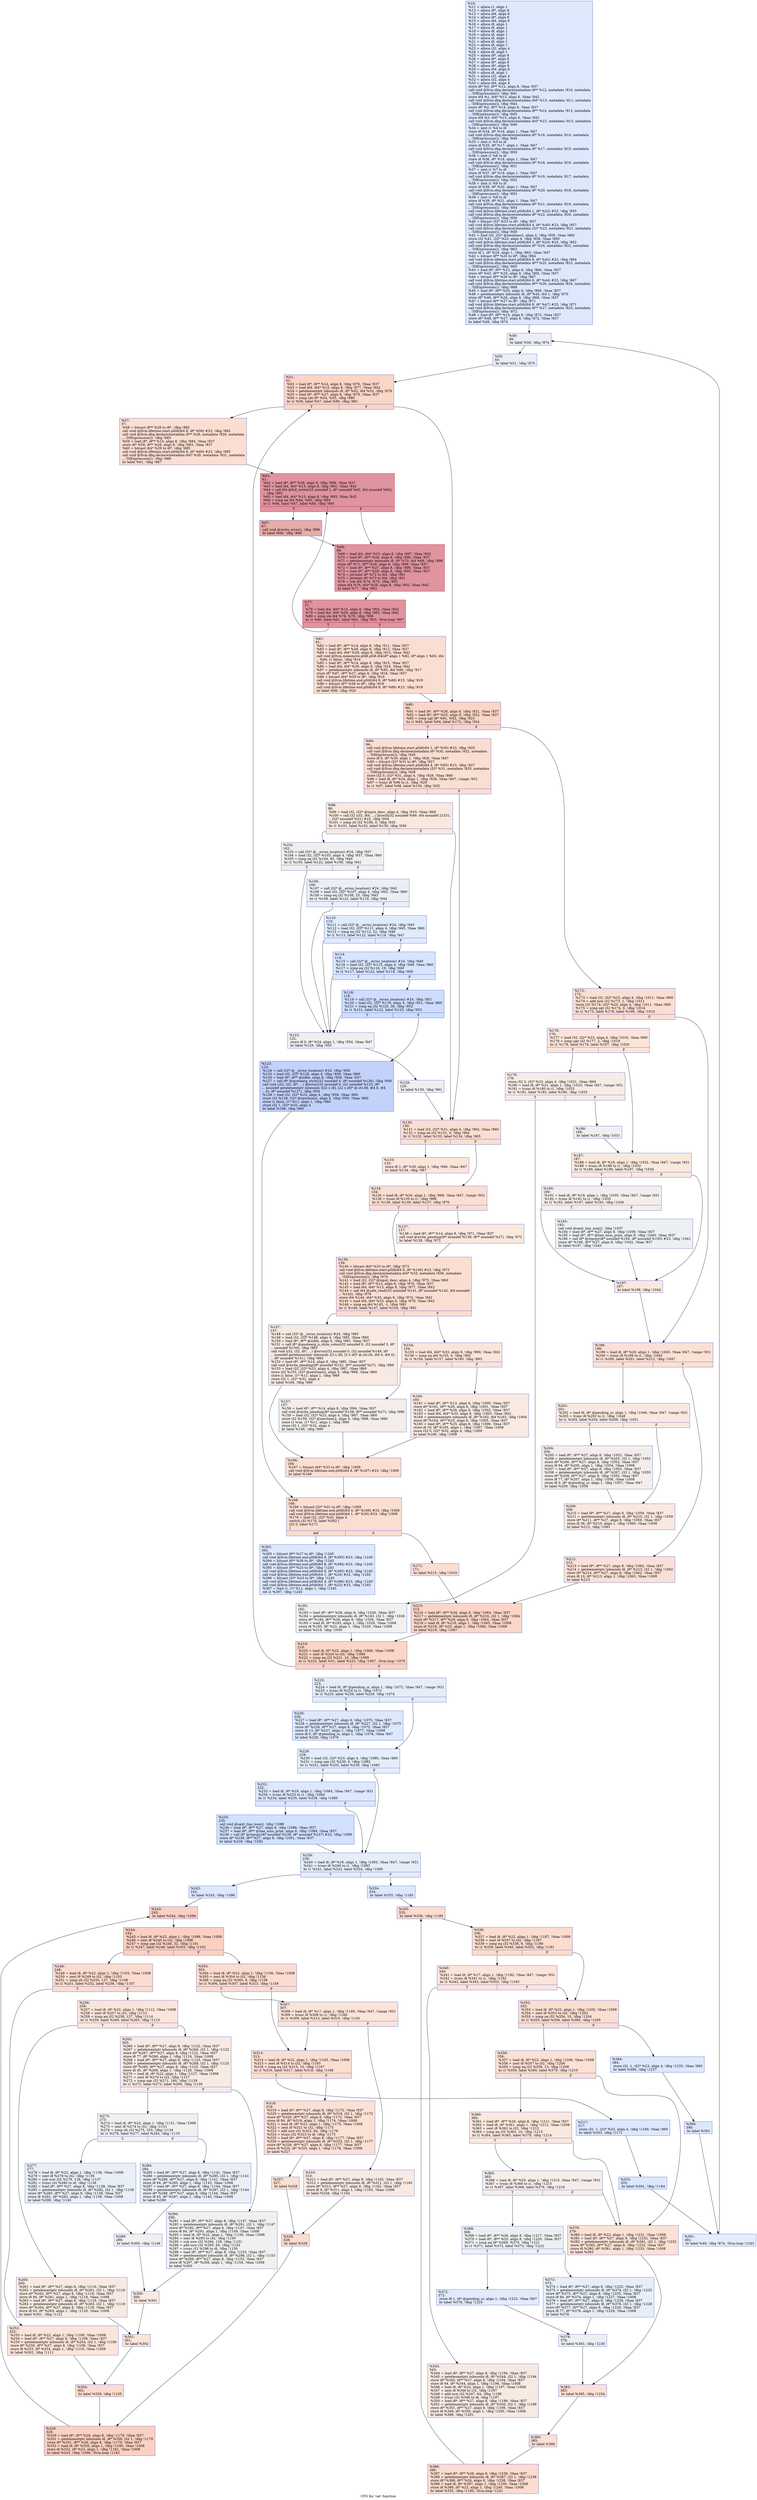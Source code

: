 digraph "CFG for 'cat' function" {
	label="CFG for 'cat' function";

	Node0x7d2f40 [shape=record,color="#3d50c3ff", style=filled, fillcolor="#b2ccfb70",label="{%10:\l  %11 = alloca i1, align 1\l  %12 = alloca i8*, align 8\l  %13 = alloca i64, align 8\l  %14 = alloca i8*, align 8\l  %15 = alloca i64, align 8\l  %16 = alloca i8, align 1\l  %17 = alloca i8, align 1\l  %18 = alloca i8, align 1\l  %19 = alloca i8, align 1\l  %20 = alloca i8, align 1\l  %21 = alloca i8, align 1\l  %22 = alloca i8, align 1\l  %23 = alloca i32, align 4\l  %24 = alloca i8, align 1\l  %25 = alloca i8*, align 8\l  %26 = alloca i8*, align 8\l  %27 = alloca i8*, align 8\l  %28 = alloca i8*, align 8\l  %29 = alloca i64, align 8\l  %30 = alloca i8, align 1\l  %31 = alloca i32, align 4\l  %32 = alloca i32, align 4\l  %33 = alloca i64, align 8\l  store i8* %0, i8** %12, align 8, !tbaa !837\l  call void @llvm.dbg.declare(metadata i8** %12, metadata !810, metadata\l... !DIExpression()), !dbg !841\l  store i64 %1, i64* %13, align 8, !tbaa !842\l  call void @llvm.dbg.declare(metadata i64* %13, metadata !811, metadata\l... !DIExpression()), !dbg !844\l  store i8* %2, i8** %14, align 8, !tbaa !837\l  call void @llvm.dbg.declare(metadata i8** %14, metadata !812, metadata\l... !DIExpression()), !dbg !845\l  store i64 %3, i64* %15, align 8, !tbaa !842\l  call void @llvm.dbg.declare(metadata i64* %15, metadata !813, metadata\l... !DIExpression()), !dbg !846\l  %34 = zext i1 %4 to i8\l  store i8 %34, i8* %16, align 1, !tbaa !847\l  call void @llvm.dbg.declare(metadata i8* %16, metadata !814, metadata\l... !DIExpression()), !dbg !849\l  %35 = zext i1 %5 to i8\l  store i8 %35, i8* %17, align 1, !tbaa !847\l  call void @llvm.dbg.declare(metadata i8* %17, metadata !815, metadata\l... !DIExpression()), !dbg !850\l  %36 = zext i1 %6 to i8\l  store i8 %36, i8* %18, align 1, !tbaa !847\l  call void @llvm.dbg.declare(metadata i8* %18, metadata !816, metadata\l... !DIExpression()), !dbg !851\l  %37 = zext i1 %7 to i8\l  store i8 %37, i8* %19, align 1, !tbaa !847\l  call void @llvm.dbg.declare(metadata i8* %19, metadata !817, metadata\l... !DIExpression()), !dbg !852\l  %38 = zext i1 %8 to i8\l  store i8 %38, i8* %20, align 1, !tbaa !847\l  call void @llvm.dbg.declare(metadata i8* %20, metadata !818, metadata\l... !DIExpression()), !dbg !853\l  %39 = zext i1 %9 to i8\l  store i8 %39, i8* %21, align 1, !tbaa !847\l  call void @llvm.dbg.declare(metadata i8* %21, metadata !819, metadata\l... !DIExpression()), !dbg !854\l  call void @llvm.lifetime.start.p0i8(i64 1, i8* %22) #23, !dbg !855\l  call void @llvm.dbg.declare(metadata i8* %22, metadata !820, metadata\l... !DIExpression()), !dbg !856\l  %40 = bitcast i32* %23 to i8*, !dbg !857\l  call void @llvm.lifetime.start.p0i8(i64 4, i8* %40) #23, !dbg !857\l  call void @llvm.dbg.declare(metadata i32* %23, metadata !821, metadata\l... !DIExpression()), !dbg !858\l  %41 = load i32, i32* @newlines2, align 4, !dbg !859, !tbaa !860\l  store i32 %41, i32* %23, align 4, !dbg !858, !tbaa !860\l  call void @llvm.lifetime.start.p0i8(i64 1, i8* %24) #23, !dbg !862\l  call void @llvm.dbg.declare(metadata i8* %24, metadata !822, metadata\l... !DIExpression()), !dbg !863\l  store i8 1, i8* %24, align 1, !dbg !863, !tbaa !847\l  %42 = bitcast i8** %25 to i8*, !dbg !864\l  call void @llvm.lifetime.start.p0i8(i64 8, i8* %42) #23, !dbg !864\l  call void @llvm.dbg.declare(metadata i8** %25, metadata !823, metadata\l... !DIExpression()), !dbg !865\l  %43 = load i8*, i8** %12, align 8, !dbg !866, !tbaa !837\l  store i8* %43, i8** %25, align 8, !dbg !865, !tbaa !837\l  %44 = bitcast i8** %26 to i8*, !dbg !867\l  call void @llvm.lifetime.start.p0i8(i64 8, i8* %44) #23, !dbg !867\l  call void @llvm.dbg.declare(metadata i8** %26, metadata !824, metadata\l... !DIExpression()), !dbg !868\l  %45 = load i8*, i8** %25, align 8, !dbg !869, !tbaa !837\l  %46 = getelementptr inbounds i8, i8* %45, i64 1, !dbg !870\l  store i8* %46, i8** %26, align 8, !dbg !868, !tbaa !837\l  %47 = bitcast i8** %27 to i8*, !dbg !871\l  call void @llvm.lifetime.start.p0i8(i64 8, i8* %47) #23, !dbg !871\l  call void @llvm.dbg.declare(metadata i8** %27, metadata !825, metadata\l... !DIExpression()), !dbg !872\l  %48 = load i8*, i8** %14, align 8, !dbg !873, !tbaa !837\l  store i8* %48, i8** %27, align 8, !dbg !872, !tbaa !837\l  br label %49, !dbg !874\l}"];
	Node0x7d2f40 -> Node0x7d32d0;
	Node0x7d32d0 [shape=record,color="#3d50c3ff", style=filled, fillcolor="#d1dae970",label="{%49:\l49:                                               \l  br label %50, !dbg !874\l}"];
	Node0x7d32d0 -> Node0x7d3320;
	Node0x7d3320 [shape=record,color="#3d50c3ff", style=filled, fillcolor="#d1dae970",label="{%50:\l50:                                               \l  br label %51, !dbg !875\l}"];
	Node0x7d3320 -> Node0x7d3370;
	Node0x7d3370 [shape=record,color="#3d50c3ff", style=filled, fillcolor="#f5a08170",label="{%51:\l51:                                               \l  %52 = load i8*, i8** %14, align 8, !dbg !876, !tbaa !837\l  %53 = load i64, i64* %15, align 8, !dbg !877, !tbaa !842\l  %54 = getelementptr inbounds i8, i8* %52, i64 %53, !dbg !878\l  %55 = load i8*, i8** %27, align 8, !dbg !879, !tbaa !837\l  %56 = icmp ule i8* %54, %55, !dbg !880\l  br i1 %56, label %57, label %90, !dbg !881\l|{<s0>T|<s1>F}}"];
	Node0x7d3370:s0 -> Node0x7d33c0;
	Node0x7d3370:s1 -> Node0x7d35a0;
	Node0x7d33c0 [shape=record,color="#3d50c3ff", style=filled, fillcolor="#f7b59970",label="{%57:\l57:                                               \l  %58 = bitcast i8** %28 to i8*, !dbg !882\l  call void @llvm.lifetime.start.p0i8(i64 8, i8* %58) #23, !dbg !882\l  call void @llvm.dbg.declare(metadata i8** %28, metadata !826, metadata\l... !DIExpression()), !dbg !883\l  %59 = load i8*, i8** %14, align 8, !dbg !884, !tbaa !837\l  store i8* %59, i8** %28, align 8, !dbg !883, !tbaa !837\l  %60 = bitcast i64* %29 to i8*, !dbg !885\l  call void @llvm.lifetime.start.p0i8(i64 8, i8* %60) #23, !dbg !885\l  call void @llvm.dbg.declare(metadata i64* %29, metadata !831, metadata\l... !DIExpression()), !dbg !886\l  br label %61, !dbg !887\l}"];
	Node0x7d33c0 -> Node0x7d3410;
	Node0x7d3410 [shape=record,color="#b70d28ff", style=filled, fillcolor="#b70d2870",label="{%61:\l61:                                               \l  %62 = load i8*, i8** %28, align 8, !dbg !888, !tbaa !837\l  %63 = load i64, i64* %15, align 8, !dbg !891, !tbaa !842\l  %64 = call i64 @full_write(i32 noundef 1, i8* noundef %62, i64 noundef %63),\l... !dbg !892\l  %65 = load i64, i64* %15, align 8, !dbg !893, !tbaa !842\l  %66 = icmp ne i64 %64, %65, !dbg !894\l  br i1 %66, label %67, label %68, !dbg !895\l|{<s0>T|<s1>F}}"];
	Node0x7d3410:s0 -> Node0x7d3460;
	Node0x7d3410:s1 -> Node0x7d34b0;
	Node0x7d3460 [shape=record,color="#3d50c3ff", style=filled, fillcolor="#cc403a70",label="{%67:\l67:                                               \l  call void @write_error(), !dbg !896\l  br label %68, !dbg !896\l}"];
	Node0x7d3460 -> Node0x7d34b0;
	Node0x7d34b0 [shape=record,color="#b70d28ff", style=filled, fillcolor="#b70d2870",label="{%68:\l68:                                               \l  %69 = load i64, i64* %15, align 8, !dbg !897, !tbaa !842\l  %70 = load i8*, i8** %28, align 8, !dbg !898, !tbaa !837\l  %71 = getelementptr inbounds i8, i8* %70, i64 %69, !dbg !898\l  store i8* %71, i8** %28, align 8, !dbg !898, !tbaa !837\l  %72 = load i8*, i8** %27, align 8, !dbg !899, !tbaa !837\l  %73 = load i8*, i8** %28, align 8, !dbg !900, !tbaa !837\l  %74 = ptrtoint i8* %72 to i64, !dbg !901\l  %75 = ptrtoint i8* %73 to i64, !dbg !901\l  %76 = sub i64 %74, %75, !dbg !901\l  store i64 %76, i64* %29, align 8, !dbg !902, !tbaa !842\l  br label %77, !dbg !903\l}"];
	Node0x7d34b0 -> Node0x7d3500;
	Node0x7d3500 [shape=record,color="#b70d28ff", style=filled, fillcolor="#b70d2870",label="{%77:\l77:                                               \l  %78 = load i64, i64* %15, align 8, !dbg !904, !tbaa !842\l  %79 = load i64, i64* %29, align 8, !dbg !905, !tbaa !842\l  %80 = icmp sle i64 %78, %79, !dbg !906\l  br i1 %80, label %61, label %81, !dbg !903, !llvm.loop !907\l|{<s0>T|<s1>F}}"];
	Node0x7d3500:s0 -> Node0x7d3410;
	Node0x7d3500:s1 -> Node0x7d3550;
	Node0x7d3550 [shape=record,color="#3d50c3ff", style=filled, fillcolor="#f7b59970",label="{%81:\l81:                                               \l  %82 = load i8*, i8** %14, align 8, !dbg !911, !tbaa !837\l  %83 = load i8*, i8** %28, align 8, !dbg !912, !tbaa !837\l  %84 = load i64, i64* %29, align 8, !dbg !913, !tbaa !842\l  call void @llvm.memmove.p0i8.p0i8.i64(i8* align 1 %82, i8* align 1 %83, i64\l... %84, i1 false), !dbg !914\l  %85 = load i8*, i8** %14, align 8, !dbg !915, !tbaa !837\l  %86 = load i64, i64* %29, align 8, !dbg !916, !tbaa !842\l  %87 = getelementptr inbounds i8, i8* %85, i64 %86, !dbg !917\l  store i8* %87, i8** %27, align 8, !dbg !918, !tbaa !837\l  %88 = bitcast i64* %29 to i8*, !dbg !919\l  call void @llvm.lifetime.end.p0i8(i64 8, i8* %88) #23, !dbg !919\l  %89 = bitcast i8** %28 to i8*, !dbg !919\l  call void @llvm.lifetime.end.p0i8(i64 8, i8* %89) #23, !dbg !919\l  br label %90, !dbg !920\l}"];
	Node0x7d3550 -> Node0x7d35a0;
	Node0x7d35a0 [shape=record,color="#3d50c3ff", style=filled, fillcolor="#f5a08170",label="{%90:\l90:                                               \l  %91 = load i8*, i8** %26, align 8, !dbg !921, !tbaa !837\l  %92 = load i8*, i8** %25, align 8, !dbg !922, !tbaa !837\l  %93 = icmp ugt i8* %91, %92, !dbg !923\l  br i1 %93, label %94, label %172, !dbg !924\l|{<s0>T|<s1>F}}"];
	Node0x7d35a0:s0 -> Node0x7d35f0;
	Node0x7d35a0:s1 -> Node0x7d3cd0;
	Node0x7d35f0 [shape=record,color="#3d50c3ff", style=filled, fillcolor="#f7b59970",label="{%94:\l94:                                               \l  call void @llvm.lifetime.start.p0i8(i64 1, i8* %30) #23, !dbg !925\l  call void @llvm.dbg.declare(metadata i8* %30, metadata !832, metadata\l... !DIExpression()), !dbg !926\l  store i8 0, i8* %30, align 1, !dbg !926, !tbaa !847\l  %95 = bitcast i32* %31 to i8*, !dbg !927\l  call void @llvm.lifetime.start.p0i8(i64 4, i8* %95) #23, !dbg !927\l  call void @llvm.dbg.declare(metadata i32* %31, metadata !835, metadata\l... !DIExpression()), !dbg !928\l  store i32 0, i32* %31, align 4, !dbg !928, !tbaa !860\l  %96 = load i8, i8* %24, align 1, !dbg !929, !tbaa !847, !range !931\l  %97 = trunc i8 %96 to i1, !dbg !929\l  br i1 %97, label %98, label %130, !dbg !932\l|{<s0>T|<s1>F}}"];
	Node0x7d35f0:s0 -> Node0x7d3640;
	Node0x7d35f0:s1 -> Node0x7d3910;
	Node0x7d3640 [shape=record,color="#3d50c3ff", style=filled, fillcolor="#f2cab570",label="{%98:\l98:                                               \l  %99 = load i32, i32* @input_desc, align 4, !dbg !933, !tbaa !860\l  %100 = call i32 (i32, i64, ...) @ioctl(i32 noundef %99, i64 noundef 21531,\l... i32* noundef %31) #23, !dbg !934\l  %101 = icmp slt i32 %100, 0, !dbg !935\l  br i1 %101, label %102, label %130, !dbg !936\l|{<s0>T|<s1>F}}"];
	Node0x7d3640:s0 -> Node0x7d3690;
	Node0x7d3640:s1 -> Node0x7d3910;
	Node0x7d3690 [shape=record,color="#3d50c3ff", style=filled, fillcolor="#e0dbd870",label="{%102:\l102:                                              \l  %103 = call i32* @__errno_location() #24, !dbg !937\l  %104 = load i32, i32* %103, align 4, !dbg !937, !tbaa !860\l  %105 = icmp eq i32 %104, 95, !dbg !940\l  br i1 %105, label %122, label %106, !dbg !941\l|{<s0>T|<s1>F}}"];
	Node0x7d3690:s0 -> Node0x7d3820;
	Node0x7d3690:s1 -> Node0x7d36e0;
	Node0x7d36e0 [shape=record,color="#3d50c3ff", style=filled, fillcolor="#d1dae970",label="{%106:\l106:                                              \l  %107 = call i32* @__errno_location() #24, !dbg !942\l  %108 = load i32, i32* %107, align 4, !dbg !942, !tbaa !860\l  %109 = icmp eq i32 %108, 25, !dbg !943\l  br i1 %109, label %122, label %110, !dbg !944\l|{<s0>T|<s1>F}}"];
	Node0x7d36e0:s0 -> Node0x7d3820;
	Node0x7d36e0:s1 -> Node0x7d3730;
	Node0x7d3730 [shape=record,color="#3d50c3ff", style=filled, fillcolor="#bbd1f870",label="{%110:\l110:                                              \l  %111 = call i32* @__errno_location() #24, !dbg !945\l  %112 = load i32, i32* %111, align 4, !dbg !945, !tbaa !860\l  %113 = icmp eq i32 %112, 22, !dbg !946\l  br i1 %113, label %122, label %114, !dbg !947\l|{<s0>T|<s1>F}}"];
	Node0x7d3730:s0 -> Node0x7d3820;
	Node0x7d3730:s1 -> Node0x7d3780;
	Node0x7d3780 [shape=record,color="#3d50c3ff", style=filled, fillcolor="#a7c5fe70",label="{%114:\l114:                                              \l  %115 = call i32* @__errno_location() #24, !dbg !948\l  %116 = load i32, i32* %115, align 4, !dbg !948, !tbaa !860\l  %117 = icmp eq i32 %116, 19, !dbg !949\l  br i1 %117, label %122, label %118, !dbg !950\l|{<s0>T|<s1>F}}"];
	Node0x7d3780:s0 -> Node0x7d3820;
	Node0x7d3780:s1 -> Node0x7d37d0;
	Node0x7d37d0 [shape=record,color="#3d50c3ff", style=filled, fillcolor="#8fb1fe70",label="{%118:\l118:                                              \l  %119 = call i32* @__errno_location() #24, !dbg !951\l  %120 = load i32, i32* %119, align 4, !dbg !951, !tbaa !860\l  %121 = icmp eq i32 %120, 38, !dbg !952\l  br i1 %121, label %122, label %123, !dbg !953\l|{<s0>T|<s1>F}}"];
	Node0x7d37d0:s0 -> Node0x7d3820;
	Node0x7d37d0:s1 -> Node0x7d3870;
	Node0x7d3820 [shape=record,color="#3d50c3ff", style=filled, fillcolor="#e0dbd870",label="{%122:\l122:                                              \l  store i8 0, i8* %24, align 1, !dbg !954, !tbaa !847\l  br label %129, !dbg !955\l}"];
	Node0x7d3820 -> Node0x7d38c0;
	Node0x7d3870 [shape=record,color="#3d50c3ff", style=filled, fillcolor="#779af770",label="{%123:\l123:                                              \l  %124 = call i32* @__errno_location() #24, !dbg !956\l  %125 = load i32, i32* %124, align 4, !dbg !956, !tbaa !860\l  %126 = load i8*, i8** @infile, align 8, !dbg !956, !tbaa !837\l  %127 = call i8* @quotearg_style(i32 noundef 4, i8* noundef %126), !dbg !956\l  call void (i32, i32, i8*, ...) @error(i32 noundef 0, i32 noundef %125, i8*\l... noundef getelementptr inbounds ([22 x i8], [22 x i8]* @.str.48, i64 0, i64\l... 0), i8* noundef %127), !dbg !956\l  %128 = load i32, i32* %23, align 4, !dbg !958, !tbaa !860\l  store i32 %128, i32* @newlines2, align 4, !dbg !959, !tbaa !860\l  store i1 false, i1* %11, align 1, !dbg !960\l  store i32 1, i32* %32, align 4\l  br label %168, !dbg !960\l}"];
	Node0x7d3870 -> Node0x7d3c30;
	Node0x7d38c0 [shape=record,color="#3d50c3ff", style=filled, fillcolor="#e0dbd870",label="{%129:\l129:                                              \l  br label %130, !dbg !961\l}"];
	Node0x7d38c0 -> Node0x7d3910;
	Node0x7d3910 [shape=record,color="#3d50c3ff", style=filled, fillcolor="#f7b59970",label="{%130:\l130:                                              \l  %131 = load i32, i32* %31, align 4, !dbg !962, !tbaa !860\l  %132 = icmp ne i32 %131, 0, !dbg !964\l  br i1 %132, label %133, label %134, !dbg !965\l|{<s0>T|<s1>F}}"];
	Node0x7d3910:s0 -> Node0x7d3960;
	Node0x7d3910:s1 -> Node0x7d39b0;
	Node0x7d3960 [shape=record,color="#3d50c3ff", style=filled, fillcolor="#f4c5ad70",label="{%133:\l133:                                              \l  store i8 1, i8* %30, align 1, !dbg !966, !tbaa !847\l  br label %134, !dbg !967\l}"];
	Node0x7d3960 -> Node0x7d39b0;
	Node0x7d39b0 [shape=record,color="#3d50c3ff", style=filled, fillcolor="#f7b59970",label="{%134:\l134:                                              \l  %135 = load i8, i8* %30, align 1, !dbg !968, !tbaa !847, !range !931\l  %136 = trunc i8 %135 to i1, !dbg !968\l  br i1 %136, label %139, label %137, !dbg !970\l|{<s0>T|<s1>F}}"];
	Node0x7d39b0:s0 -> Node0x7d3a50;
	Node0x7d39b0:s1 -> Node0x7d3a00;
	Node0x7d3a00 [shape=record,color="#3d50c3ff", style=filled, fillcolor="#f2cab570",label="{%137:\l137:                                              \l  %138 = load i8*, i8** %14, align 8, !dbg !971, !tbaa !837\l  call void @write_pending(i8* noundef %138, i8** noundef %27), !dbg !972\l  br label %139, !dbg !972\l}"];
	Node0x7d3a00 -> Node0x7d3a50;
	Node0x7d3a50 [shape=record,color="#3d50c3ff", style=filled, fillcolor="#f7b59970",label="{%139:\l139:                                              \l  %140 = bitcast i64* %33 to i8*, !dbg !973\l  call void @llvm.lifetime.start.p0i8(i64 8, i8* %140) #23, !dbg !973\l  call void @llvm.dbg.declare(metadata i64* %33, metadata !836, metadata\l... !DIExpression()), !dbg !974\l  %141 = load i32, i32* @input_desc, align 4, !dbg !975, !tbaa !860\l  %142 = load i8*, i8** %12, align 8, !dbg !976, !tbaa !837\l  %143 = load i64, i64* %13, align 8, !dbg !977, !tbaa !842\l  %144 = call i64 @safe_read(i32 noundef %141, i8* noundef %142, i64 noundef\l... %143), !dbg !978\l  store i64 %144, i64* %33, align 8, !dbg !974, !tbaa !842\l  %145 = load i64, i64* %33, align 8, !dbg !979, !tbaa !842\l  %146 = icmp eq i64 %145, -1, !dbg !981\l  br i1 %146, label %147, label %154, !dbg !982\l|{<s0>T|<s1>F}}"];
	Node0x7d3a50:s0 -> Node0x7d3aa0;
	Node0x7d3a50:s1 -> Node0x7d3af0;
	Node0x7d3aa0 [shape=record,color="#3d50c3ff", style=filled, fillcolor="#efcebd70",label="{%147:\l147:                                              \l  %148 = call i32* @__errno_location() #24, !dbg !983\l  %149 = load i32, i32* %148, align 4, !dbg !983, !tbaa !860\l  %150 = load i8*, i8** @infile, align 8, !dbg !983, !tbaa !837\l  %151 = call i8* @quotearg_n_style_colon(i32 noundef 0, i32 noundef 3, i8*\l... noundef %150), !dbg !983\l  call void (i32, i32, i8*, ...) @error(i32 noundef 0, i32 noundef %149, i8*\l... noundef getelementptr inbounds ([3 x i8], [3 x i8]* @.str.26, i64 0, i64 0),\l... i8* noundef %151), !dbg !983\l  %152 = load i8*, i8** %14, align 8, !dbg !985, !tbaa !837\l  call void @write_pending(i8* noundef %152, i8** noundef %27), !dbg !986\l  %153 = load i32, i32* %23, align 4, !dbg !987, !tbaa !860\l  store i32 %153, i32* @newlines2, align 4, !dbg !988, !tbaa !860\l  store i1 false, i1* %11, align 1, !dbg !989\l  store i32 1, i32* %32, align 4\l  br label %166, !dbg !989\l}"];
	Node0x7d3aa0 -> Node0x7d3be0;
	Node0x7d3af0 [shape=record,color="#3d50c3ff", style=filled, fillcolor="#f4c5ad70",label="{%154:\l154:                                              \l  %155 = load i64, i64* %33, align 8, !dbg !990, !tbaa !842\l  %156 = icmp eq i64 %155, 0, !dbg !992\l  br i1 %156, label %157, label %160, !dbg !993\l|{<s0>T|<s1>F}}"];
	Node0x7d3af0:s0 -> Node0x7d3b40;
	Node0x7d3af0:s1 -> Node0x7d3b90;
	Node0x7d3b40 [shape=record,color="#3d50c3ff", style=filled, fillcolor="#e5d8d170",label="{%157:\l157:                                              \l  %158 = load i8*, i8** %14, align 8, !dbg !994, !tbaa !837\l  call void @write_pending(i8* noundef %158, i8** noundef %27), !dbg !996\l  %159 = load i32, i32* %23, align 4, !dbg !997, !tbaa !860\l  store i32 %159, i32* @newlines2, align 4, !dbg !998, !tbaa !860\l  store i1 true, i1* %11, align 1, !dbg !999\l  store i32 1, i32* %32, align 4\l  br label %166, !dbg !999\l}"];
	Node0x7d3b40 -> Node0x7d3be0;
	Node0x7d3b90 [shape=record,color="#3d50c3ff", style=filled, fillcolor="#efcebd70",label="{%160:\l160:                                              \l  %161 = load i8*, i8** %12, align 8, !dbg !1000, !tbaa !837\l  store i8* %161, i8** %26, align 8, !dbg !1001, !tbaa !837\l  %162 = load i8*, i8** %26, align 8, !dbg !1002, !tbaa !837\l  %163 = load i64, i64* %33, align 8, !dbg !1003, !tbaa !842\l  %164 = getelementptr inbounds i8, i8* %162, i64 %163, !dbg !1004\l  store i8* %164, i8** %25, align 8, !dbg !1005, !tbaa !837\l  %165 = load i8*, i8** %25, align 8, !dbg !1006, !tbaa !837\l  store i8 10, i8* %165, align 1, !dbg !1007, !tbaa !1008\l  store i32 0, i32* %32, align 4, !dbg !1009\l  br label %166, !dbg !1009\l}"];
	Node0x7d3b90 -> Node0x7d3be0;
	Node0x7d3be0 [shape=record,color="#3d50c3ff", style=filled, fillcolor="#f7b59970",label="{%166:\l166:                                              \l  %167 = bitcast i64* %33 to i8*, !dbg !1009\l  call void @llvm.lifetime.end.p0i8(i64 8, i8* %167) #23, !dbg !1009\l  br label %168\l}"];
	Node0x7d3be0 -> Node0x7d3c30;
	Node0x7d3c30 [shape=record,color="#3d50c3ff", style=filled, fillcolor="#f7b59970",label="{%168:\l168:                                              \l  %169 = bitcast i32* %31 to i8*, !dbg !1009\l  call void @llvm.lifetime.end.p0i8(i64 4, i8* %169) #23, !dbg !1009\l  call void @llvm.lifetime.end.p0i8(i64 1, i8* %30) #23, !dbg !1009\l  %170 = load i32, i32* %32, align 4\l  switch i32 %170, label %392 [\l    i32 0, label %171\l  ]\l|{<s0>def|<s1>0}}"];
	Node0x7d3c30:s0 -> Node0x7d5210;
	Node0x7d3c30:s1 -> Node0x7d3c80;
	Node0x7d3c80 [shape=record,color="#3d50c3ff", style=filled, fillcolor="#f7b59970",label="{%171:\l171:                                              \l  br label %215, !dbg !1010\l}"];
	Node0x7d3c80 -> Node0x7d4130;
	Node0x7d3cd0 [shape=record,color="#3d50c3ff", style=filled, fillcolor="#f7b59970",label="{%172:\l172:                                              \l  %173 = load i32, i32* %23, align 4, !dbg !1011, !tbaa !860\l  %174 = add nsw i32 %173, 1, !dbg !1011\l  store i32 %174, i32* %23, align 4, !dbg !1011, !tbaa !860\l  %175 = icmp sgt i32 %174, 0, !dbg !1014\l  br i1 %175, label %176, label %198, !dbg !1015\l|{<s0>T|<s1>F}}"];
	Node0x7d3cd0:s0 -> Node0x7d3d20;
	Node0x7d3cd0:s1 -> Node0x7d3fa0;
	Node0x7d3d20 [shape=record,color="#3d50c3ff", style=filled, fillcolor="#f5c1a970",label="{%176:\l176:                                              \l  %177 = load i32, i32* %23, align 4, !dbg !1016, !tbaa !860\l  %178 = icmp sge i32 %177, 2, !dbg !1019\l  br i1 %178, label %179, label %187, !dbg !1020\l|{<s0>T|<s1>F}}"];
	Node0x7d3d20:s0 -> Node0x7d3d70;
	Node0x7d3d20:s1 -> Node0x7d3e60;
	Node0x7d3d70 [shape=record,color="#3d50c3ff", style=filled, fillcolor="#ecd3c570",label="{%179:\l179:                                              \l  store i32 2, i32* %23, align 4, !dbg !1021, !tbaa !860\l  %180 = load i8, i8* %21, align 1, !dbg !1023, !tbaa !847, !range !931\l  %181 = trunc i8 %180 to i1, !dbg !1023\l  br i1 %181, label %182, label %186, !dbg !1025\l|{<s0>T|<s1>F}}"];
	Node0x7d3d70:s0 -> Node0x7d3dc0;
	Node0x7d3d70:s1 -> Node0x7d3e10;
	Node0x7d3dc0 [shape=record,color="#3d50c3ff", style=filled, fillcolor="#dedcdb70",label="{%182:\l182:                                              \l  %183 = load i8*, i8** %26, align 8, !dbg !1026, !tbaa !837\l  %184 = getelementptr inbounds i8, i8* %183, i32 1, !dbg !1026\l  store i8* %184, i8** %26, align 8, !dbg !1026, !tbaa !837\l  %185 = load i8, i8* %183, align 1, !dbg !1028, !tbaa !1008\l  store i8 %185, i8* %22, align 1, !dbg !1029, !tbaa !1008\l  br label %219, !dbg !1030\l}"];
	Node0x7d3dc0 -> Node0x7d4180;
	Node0x7d3e10 [shape=record,color="#3d50c3ff", style=filled, fillcolor="#dedcdb70",label="{%186:\l186:                                              \l  br label %187, !dbg !1031\l}"];
	Node0x7d3e10 -> Node0x7d3e60;
	Node0x7d3e60 [shape=record,color="#3d50c3ff", style=filled, fillcolor="#f2cab570",label="{%187:\l187:                                              \l  %188 = load i8, i8* %18, align 1, !dbg !1032, !tbaa !847, !range !931\l  %189 = trunc i8 %188 to i1, !dbg !1032\l  br i1 %189, label %190, label %197, !dbg !1034\l|{<s0>T|<s1>F}}"];
	Node0x7d3e60:s0 -> Node0x7d3eb0;
	Node0x7d3e60:s1 -> Node0x7d3f50;
	Node0x7d3eb0 [shape=record,color="#3d50c3ff", style=filled, fillcolor="#e5d8d170",label="{%190:\l190:                                              \l  %191 = load i8, i8* %19, align 1, !dbg !1035, !tbaa !847, !range !931\l  %192 = trunc i8 %191 to i1, !dbg !1035\l  br i1 %192, label %197, label %193, !dbg !1036\l|{<s0>T|<s1>F}}"];
	Node0x7d3eb0:s0 -> Node0x7d3f50;
	Node0x7d3eb0:s1 -> Node0x7d3f00;
	Node0x7d3f00 [shape=record,color="#3d50c3ff", style=filled, fillcolor="#d6dce470",label="{%193:\l193:                                              \l  call void @next_line_num(), !dbg !1037\l  %194 = load i8*, i8** %27, align 8, !dbg !1039, !tbaa !837\l  %195 = load i8*, i8** @line_num_print, align 8, !dbg !1040, !tbaa !837\l  %196 = call i8* @stpcpy(i8* noundef %194, i8* noundef %195) #23, !dbg !1041\l  store i8* %196, i8** %27, align 8, !dbg !1042, !tbaa !837\l  br label %197, !dbg !1043\l}"];
	Node0x7d3f00 -> Node0x7d3f50;
	Node0x7d3f50 [shape=record,color="#3d50c3ff", style=filled, fillcolor="#f2cab570",label="{%197:\l197:                                              \l  br label %198, !dbg !1044\l}"];
	Node0x7d3f50 -> Node0x7d3fa0;
	Node0x7d3fa0 [shape=record,color="#3d50c3ff", style=filled, fillcolor="#f7bca170",label="{%198:\l198:                                              \l  %199 = load i8, i8* %20, align 1, !dbg !1045, !tbaa !847, !range !931\l  %200 = trunc i8 %199 to i1, !dbg !1045\l  br i1 %200, label %201, label %212, !dbg !1047\l|{<s0>T|<s1>F}}"];
	Node0x7d3fa0:s0 -> Node0x7d3ff0;
	Node0x7d3fa0:s1 -> Node0x7d40e0;
	Node0x7d3ff0 [shape=record,color="#3d50c3ff", style=filled, fillcolor="#f1ccb870",label="{%201:\l201:                                              \l  %202 = load i8, i8* @pending_cr, align 1, !dbg !1048, !tbaa !847, !range !931\l  %203 = trunc i8 %202 to i1, !dbg !1048\l  br i1 %203, label %204, label %209, !dbg !1051\l|{<s0>T|<s1>F}}"];
	Node0x7d3ff0:s0 -> Node0x7d4040;
	Node0x7d3ff0:s1 -> Node0x7d4090;
	Node0x7d4040 [shape=record,color="#3d50c3ff", style=filled, fillcolor="#e3d9d370",label="{%204:\l204:                                              \l  %205 = load i8*, i8** %27, align 8, !dbg !1052, !tbaa !837\l  %206 = getelementptr inbounds i8, i8* %205, i32 1, !dbg !1052\l  store i8* %206, i8** %27, align 8, !dbg !1052, !tbaa !837\l  store i8 94, i8* %205, align 1, !dbg !1054, !tbaa !1008\l  %207 = load i8*, i8** %27, align 8, !dbg !1055, !tbaa !837\l  %208 = getelementptr inbounds i8, i8* %207, i32 1, !dbg !1055\l  store i8* %208, i8** %27, align 8, !dbg !1055, !tbaa !837\l  store i8 77, i8* %207, align 1, !dbg !1056, !tbaa !1008\l  store i8 0, i8* @pending_cr, align 1, !dbg !1057, !tbaa !847\l  br label %209, !dbg !1058\l}"];
	Node0x7d4040 -> Node0x7d4090;
	Node0x7d4090 [shape=record,color="#3d50c3ff", style=filled, fillcolor="#f1ccb870",label="{%209:\l209:                                              \l  %210 = load i8*, i8** %27, align 8, !dbg !1059, !tbaa !837\l  %211 = getelementptr inbounds i8, i8* %210, i32 1, !dbg !1059\l  store i8* %211, i8** %27, align 8, !dbg !1059, !tbaa !837\l  store i8 36, i8* %210, align 1, !dbg !1060, !tbaa !1008\l  br label %212, !dbg !1061\l}"];
	Node0x7d4090 -> Node0x7d40e0;
	Node0x7d40e0 [shape=record,color="#3d50c3ff", style=filled, fillcolor="#f7bca170",label="{%212:\l212:                                              \l  %213 = load i8*, i8** %27, align 8, !dbg !1062, !tbaa !837\l  %214 = getelementptr inbounds i8, i8* %213, i32 1, !dbg !1062\l  store i8* %214, i8** %27, align 8, !dbg !1062, !tbaa !837\l  store i8 10, i8* %213, align 1, !dbg !1063, !tbaa !1008\l  br label %215\l}"];
	Node0x7d40e0 -> Node0x7d4130;
	Node0x7d4130 [shape=record,color="#3d50c3ff", style=filled, fillcolor="#f6a38570",label="{%215:\l215:                                              \l  %216 = load i8*, i8** %26, align 8, !dbg !1064, !tbaa !837\l  %217 = getelementptr inbounds i8, i8* %216, i32 1, !dbg !1064\l  store i8* %217, i8** %26, align 8, !dbg !1064, !tbaa !837\l  %218 = load i8, i8* %216, align 1, !dbg !1065, !tbaa !1008\l  store i8 %218, i8* %22, align 1, !dbg !1066, !tbaa !1008\l  br label %219, !dbg !1067\l}"];
	Node0x7d4130 -> Node0x7d4180;
	Node0x7d4180 [shape=record,color="#3d50c3ff", style=filled, fillcolor="#f5a08170",label="{%219:\l219:                                              \l  %220 = load i8, i8* %22, align 1, !dbg !1068, !tbaa !1008\l  %221 = zext i8 %220 to i32, !dbg !1068\l  %222 = icmp eq i32 %221, 10, !dbg !1069\l  br i1 %222, label %51, label %223, !dbg !1067, !llvm.loop !1070\l|{<s0>T|<s1>F}}"];
	Node0x7d4180:s0 -> Node0x7d3370;
	Node0x7d4180:s1 -> Node0x7d41d0;
	Node0x7d41d0 [shape=record,color="#3d50c3ff", style=filled, fillcolor="#c5d6f270",label="{%223:\l223:                                              \l  %224 = load i8, i8* @pending_cr, align 1, !dbg !1072, !tbaa !847, !range !931\l  %225 = trunc i8 %224 to i1, !dbg !1072\l  br i1 %225, label %226, label %229, !dbg !1074\l|{<s0>T|<s1>F}}"];
	Node0x7d41d0:s0 -> Node0x7d4220;
	Node0x7d41d0:s1 -> Node0x7d4270;
	Node0x7d4220 [shape=record,color="#3d50c3ff", style=filled, fillcolor="#b2ccfb70",label="{%226:\l226:                                              \l  %227 = load i8*, i8** %27, align 8, !dbg !1075, !tbaa !837\l  %228 = getelementptr inbounds i8, i8* %227, i32 1, !dbg !1075\l  store i8* %228, i8** %27, align 8, !dbg !1075, !tbaa !837\l  store i8 13, i8* %227, align 1, !dbg !1077, !tbaa !1008\l  store i8 0, i8* @pending_cr, align 1, !dbg !1078, !tbaa !847\l  br label %229, !dbg !1079\l}"];
	Node0x7d4220 -> Node0x7d4270;
	Node0x7d4270 [shape=record,color="#3d50c3ff", style=filled, fillcolor="#c5d6f270",label="{%229:\l229:                                              \l  %230 = load i32, i32* %23, align 4, !dbg !1080, !tbaa !860\l  %231 = icmp sge i32 %230, 0, !dbg !1082\l  br i1 %231, label %232, label %239, !dbg !1083\l|{<s0>T|<s1>F}}"];
	Node0x7d4270:s0 -> Node0x7d42c0;
	Node0x7d4270:s1 -> Node0x7d4360;
	Node0x7d42c0 [shape=record,color="#3d50c3ff", style=filled, fillcolor="#b2ccfb70",label="{%232:\l232:                                              \l  %233 = load i8, i8* %18, align 1, !dbg !1084, !tbaa !847, !range !931\l  %234 = trunc i8 %233 to i1, !dbg !1084\l  br i1 %234, label %235, label %239, !dbg !1085\l|{<s0>T|<s1>F}}"];
	Node0x7d42c0:s0 -> Node0x7d4310;
	Node0x7d42c0:s1 -> Node0x7d4360;
	Node0x7d4310 [shape=record,color="#3d50c3ff", style=filled, fillcolor="#9abbff70",label="{%235:\l235:                                              \l  call void @next_line_num(), !dbg !1086\l  %236 = load i8*, i8** %27, align 8, !dbg !1088, !tbaa !837\l  %237 = load i8*, i8** @line_num_print, align 8, !dbg !1089, !tbaa !837\l  %238 = call i8* @stpcpy(i8* noundef %236, i8* noundef %237) #23, !dbg !1090\l  store i8* %238, i8** %27, align 8, !dbg !1091, !tbaa !837\l  br label %239, !dbg !1092\l}"];
	Node0x7d4310 -> Node0x7d4360;
	Node0x7d4360 [shape=record,color="#3d50c3ff", style=filled, fillcolor="#c5d6f270",label="{%239:\l239:                                              \l  %240 = load i8, i8* %16, align 1, !dbg !1093, !tbaa !847, !range !931\l  %241 = trunc i8 %240 to i1, !dbg !1093\l  br i1 %241, label %242, label %334, !dbg !1095\l|{<s0>T|<s1>F}}"];
	Node0x7d4360:s0 -> Node0x7d43b0;
	Node0x7d4360:s1 -> Node0x7d4bd0;
	Node0x7d43b0 [shape=record,color="#3d50c3ff", style=filled, fillcolor="#b2ccfb70",label="{%242:\l242:                                              \l  br label %243, !dbg !1096\l}"];
	Node0x7d43b0 -> Node0x7d4400;
	Node0x7d4400 [shape=record,color="#3d50c3ff", style=filled, fillcolor="#f3947570",label="{%243:\l243:                                              \l  br label %244, !dbg !1096\l}"];
	Node0x7d4400 -> Node0x7d4450;
	Node0x7d4450 [shape=record,color="#3d50c3ff", style=filled, fillcolor="#f3947570",label="{%244:\l244:                                              \l  %245 = load i8, i8* %22, align 1, !dbg !1098, !tbaa !1008\l  %246 = zext i8 %245 to i32, !dbg !1098\l  %247 = icmp sge i32 %246, 32, !dbg !1101\l  br i1 %247, label %248, label %303, !dbg !1102\l|{<s0>T|<s1>F}}"];
	Node0x7d4450:s0 -> Node0x7d44a0;
	Node0x7d4450:s1 -> Node0x7d48b0;
	Node0x7d44a0 [shape=record,color="#3d50c3ff", style=filled, fillcolor="#f7af9170",label="{%248:\l248:                                              \l  %249 = load i8, i8* %22, align 1, !dbg !1103, !tbaa !1008\l  %250 = zext i8 %249 to i32, !dbg !1103\l  %251 = icmp slt i32 %250, 127, !dbg !1106\l  br i1 %251, label %252, label %256, !dbg !1107\l|{<s0>T|<s1>F}}"];
	Node0x7d44a0:s0 -> Node0x7d44f0;
	Node0x7d44a0:s1 -> Node0x7d4540;
	Node0x7d44f0 [shape=record,color="#3d50c3ff", style=filled, fillcolor="#f5c1a970",label="{%252:\l252:                                              \l  %253 = load i8, i8* %22, align 1, !dbg !1108, !tbaa !1008\l  %254 = load i8*, i8** %27, align 8, !dbg !1109, !tbaa !837\l  %255 = getelementptr inbounds i8, i8* %254, i32 1, !dbg !1109\l  store i8* %255, i8** %27, align 8, !dbg !1109, !tbaa !837\l  store i8 %253, i8* %254, align 1, !dbg !1110, !tbaa !1008\l  br label %302, !dbg !1111\l}"];
	Node0x7d44f0 -> Node0x7d4860;
	Node0x7d4540 [shape=record,color="#3d50c3ff", style=filled, fillcolor="#f5c1a970",label="{%256:\l256:                                              \l  %257 = load i8, i8* %22, align 1, !dbg !1112, !tbaa !1008\l  %258 = zext i8 %257 to i32, !dbg !1112\l  %259 = icmp eq i32 %258, 127, !dbg !1114\l  br i1 %259, label %260, label %265, !dbg !1115\l|{<s0>T|<s1>F}}"];
	Node0x7d4540:s0 -> Node0x7d4590;
	Node0x7d4540:s1 -> Node0x7d45e0;
	Node0x7d4590 [shape=record,color="#3d50c3ff", style=filled, fillcolor="#eed0c070",label="{%260:\l260:                                              \l  %261 = load i8*, i8** %27, align 8, !dbg !1116, !tbaa !837\l  %262 = getelementptr inbounds i8, i8* %261, i32 1, !dbg !1116\l  store i8* %262, i8** %27, align 8, !dbg !1116, !tbaa !837\l  store i8 94, i8* %261, align 1, !dbg !1118, !tbaa !1008\l  %263 = load i8*, i8** %27, align 8, !dbg !1119, !tbaa !837\l  %264 = getelementptr inbounds i8, i8* %263, i32 1, !dbg !1119\l  store i8* %264, i8** %27, align 8, !dbg !1119, !tbaa !837\l  store i8 63, i8* %263, align 1, !dbg !1120, !tbaa !1008\l  br label %301, !dbg !1121\l}"];
	Node0x7d4590 -> Node0x7d4810;
	Node0x7d45e0 [shape=record,color="#3d50c3ff", style=filled, fillcolor="#eed0c070",label="{%265:\l265:                                              \l  %266 = load i8*, i8** %27, align 8, !dbg !1122, !tbaa !837\l  %267 = getelementptr inbounds i8, i8* %266, i32 1, !dbg !1122\l  store i8* %267, i8** %27, align 8, !dbg !1122, !tbaa !837\l  store i8 77, i8* %266, align 1, !dbg !1124, !tbaa !1008\l  %268 = load i8*, i8** %27, align 8, !dbg !1125, !tbaa !837\l  %269 = getelementptr inbounds i8, i8* %268, i32 1, !dbg !1125\l  store i8* %269, i8** %27, align 8, !dbg !1125, !tbaa !837\l  store i8 45, i8* %268, align 1, !dbg !1126, !tbaa !1008\l  %270 = load i8, i8* %22, align 1, !dbg !1127, !tbaa !1008\l  %271 = zext i8 %270 to i32, !dbg !1127\l  %272 = icmp sge i32 %271, 160, !dbg !1129\l  br i1 %272, label %273, label %290, !dbg !1130\l|{<s0>T|<s1>F}}"];
	Node0x7d45e0:s0 -> Node0x7d4630;
	Node0x7d45e0:s1 -> Node0x7d4770;
	Node0x7d4630 [shape=record,color="#3d50c3ff", style=filled, fillcolor="#dedcdb70",label="{%273:\l273:                                              \l  %274 = load i8, i8* %22, align 1, !dbg !1131, !tbaa !1008\l  %275 = zext i8 %274 to i32, !dbg !1131\l  %276 = icmp slt i32 %275, 255, !dbg !1134\l  br i1 %276, label %277, label %284, !dbg !1135\l|{<s0>T|<s1>F}}"];
	Node0x7d4630:s0 -> Node0x7d4680;
	Node0x7d4630:s1 -> Node0x7d46d0;
	Node0x7d4680 [shape=record,color="#3d50c3ff", style=filled, fillcolor="#cedaeb70",label="{%277:\l277:                                              \l  %278 = load i8, i8* %22, align 1, !dbg !1136, !tbaa !1008\l  %279 = zext i8 %278 to i32, !dbg !1136\l  %280 = sub nsw i32 %279, 128, !dbg !1137\l  %281 = trunc i32 %280 to i8, !dbg !1136\l  %282 = load i8*, i8** %27, align 8, !dbg !1138, !tbaa !837\l  %283 = getelementptr inbounds i8, i8* %282, i32 1, !dbg !1138\l  store i8* %283, i8** %27, align 8, !dbg !1138, !tbaa !837\l  store i8 %281, i8* %282, align 1, !dbg !1139, !tbaa !1008\l  br label %289, !dbg !1140\l}"];
	Node0x7d4680 -> Node0x7d4720;
	Node0x7d46d0 [shape=record,color="#3d50c3ff", style=filled, fillcolor="#cedaeb70",label="{%284:\l284:                                              \l  %285 = load i8*, i8** %27, align 8, !dbg !1141, !tbaa !837\l  %286 = getelementptr inbounds i8, i8* %285, i32 1, !dbg !1141\l  store i8* %286, i8** %27, align 8, !dbg !1141, !tbaa !837\l  store i8 94, i8* %285, align 1, !dbg !1143, !tbaa !1008\l  %287 = load i8*, i8** %27, align 8, !dbg !1144, !tbaa !837\l  %288 = getelementptr inbounds i8, i8* %287, i32 1, !dbg !1144\l  store i8* %288, i8** %27, align 8, !dbg !1144, !tbaa !837\l  store i8 63, i8* %287, align 1, !dbg !1145, !tbaa !1008\l  br label %289\l}"];
	Node0x7d46d0 -> Node0x7d4720;
	Node0x7d4720 [shape=record,color="#3d50c3ff", style=filled, fillcolor="#dedcdb70",label="{%289:\l289:                                              \l  br label %300, !dbg !1146\l}"];
	Node0x7d4720 -> Node0x7d47c0;
	Node0x7d4770 [shape=record,color="#3d50c3ff", style=filled, fillcolor="#dedcdb70",label="{%290:\l290:                                              \l  %291 = load i8*, i8** %27, align 8, !dbg !1147, !tbaa !837\l  %292 = getelementptr inbounds i8, i8* %291, i32 1, !dbg !1147\l  store i8* %292, i8** %27, align 8, !dbg !1147, !tbaa !837\l  store i8 94, i8* %291, align 1, !dbg !1149, !tbaa !1008\l  %293 = load i8, i8* %22, align 1, !dbg !1150, !tbaa !1008\l  %294 = zext i8 %293 to i32, !dbg !1150\l  %295 = sub nsw i32 %294, 128, !dbg !1151\l  %296 = add nsw i32 %295, 64, !dbg !1152\l  %297 = trunc i32 %296 to i8, !dbg !1150\l  %298 = load i8*, i8** %27, align 8, !dbg !1153, !tbaa !837\l  %299 = getelementptr inbounds i8, i8* %298, i32 1, !dbg !1153\l  store i8* %299, i8** %27, align 8, !dbg !1153, !tbaa !837\l  store i8 %297, i8* %298, align 1, !dbg !1154, !tbaa !1008\l  br label %300\l}"];
	Node0x7d4770 -> Node0x7d47c0;
	Node0x7d47c0 [shape=record,color="#3d50c3ff", style=filled, fillcolor="#eed0c070",label="{%300:\l300:                                              \l  br label %301\l}"];
	Node0x7d47c0 -> Node0x7d4810;
	Node0x7d4810 [shape=record,color="#3d50c3ff", style=filled, fillcolor="#f5c1a970",label="{%301:\l301:                                              \l  br label %302\l}"];
	Node0x7d4810 -> Node0x7d4860;
	Node0x7d4860 [shape=record,color="#3d50c3ff", style=filled, fillcolor="#f7af9170",label="{%302:\l302:                                              \l  br label %329, !dbg !1155\l}"];
	Node0x7d4860 -> Node0x7d4b30;
	Node0x7d48b0 [shape=record,color="#3d50c3ff", style=filled, fillcolor="#f7af9170",label="{%303:\l303:                                              \l  %304 = load i8, i8* %22, align 1, !dbg !1156, !tbaa !1008\l  %305 = zext i8 %304 to i32, !dbg !1156\l  %306 = icmp eq i32 %305, 9, !dbg !1158\l  br i1 %306, label %307, label %313, !dbg !1159\l|{<s0>T|<s1>F}}"];
	Node0x7d48b0:s0 -> Node0x7d4900;
	Node0x7d48b0:s1 -> Node0x7d49a0;
	Node0x7d4900 [shape=record,color="#3d50c3ff", style=filled, fillcolor="#f5c1a970",label="{%307:\l307:                                              \l  %308 = load i8, i8* %17, align 1, !dbg !1160, !tbaa !847, !range !931\l  %309 = trunc i8 %308 to i1, !dbg !1160\l  br i1 %309, label %313, label %310, !dbg !1161\l|{<s0>T|<s1>F}}"];
	Node0x7d4900:s0 -> Node0x7d49a0;
	Node0x7d4900:s1 -> Node0x7d4950;
	Node0x7d4950 [shape=record,color="#3d50c3ff", style=filled, fillcolor="#eed0c070",label="{%310:\l310:                                              \l  %311 = load i8*, i8** %27, align 8, !dbg !1162, !tbaa !837\l  %312 = getelementptr inbounds i8, i8* %311, i32 1, !dbg !1162\l  store i8* %312, i8** %27, align 8, !dbg !1162, !tbaa !837\l  store i8 9, i8* %311, align 1, !dbg !1163, !tbaa !1008\l  br label %328, !dbg !1164\l}"];
	Node0x7d4950 -> Node0x7d4ae0;
	Node0x7d49a0 [shape=record,color="#3d50c3ff", style=filled, fillcolor="#f7b59970",label="{%313:\l313:                                              \l  %314 = load i8, i8* %22, align 1, !dbg !1165, !tbaa !1008\l  %315 = zext i8 %314 to i32, !dbg !1165\l  %316 = icmp eq i32 %315, 10, !dbg !1167\l  br i1 %316, label %317, label %318, !dbg !1168\l|{<s0>T|<s1>F}}"];
	Node0x7d49a0:s0 -> Node0x7d49f0;
	Node0x7d49a0:s1 -> Node0x7d4a40;
	Node0x7d49f0 [shape=record,color="#3d50c3ff", style=filled, fillcolor="#b2ccfb70",label="{%317:\l317:                                              \l  store i32 -1, i32* %23, align 4, !dbg !1169, !tbaa !860\l  br label %333, !dbg !1171\l}"];
	Node0x7d49f0 -> Node0x7d4b80;
	Node0x7d4a40 [shape=record,color="#3d50c3ff", style=filled, fillcolor="#f7b99e70",label="{%318:\l318:                                              \l  %319 = load i8*, i8** %27, align 8, !dbg !1172, !tbaa !837\l  %320 = getelementptr inbounds i8, i8* %319, i32 1, !dbg !1172\l  store i8* %320, i8** %27, align 8, !dbg !1172, !tbaa !837\l  store i8 94, i8* %319, align 1, !dbg !1174, !tbaa !1008\l  %321 = load i8, i8* %22, align 1, !dbg !1175, !tbaa !1008\l  %322 = zext i8 %321 to i32, !dbg !1175\l  %323 = add nsw i32 %322, 64, !dbg !1176\l  %324 = trunc i32 %323 to i8, !dbg !1175\l  %325 = load i8*, i8** %27, align 8, !dbg !1177, !tbaa !837\l  %326 = getelementptr inbounds i8, i8* %325, i32 1, !dbg !1177\l  store i8* %326, i8** %27, align 8, !dbg !1177, !tbaa !837\l  store i8 %324, i8* %325, align 1, !dbg !1178, !tbaa !1008\l  br label %327\l}"];
	Node0x7d4a40 -> Node0x7d4a90;
	Node0x7d4a90 [shape=record,color="#3d50c3ff", style=filled, fillcolor="#f7b99e70",label="{%327:\l327:                                              \l  br label %328\l}"];
	Node0x7d4a90 -> Node0x7d4ae0;
	Node0x7d4ae0 [shape=record,color="#3d50c3ff", style=filled, fillcolor="#f7af9170",label="{%328:\l328:                                              \l  br label %329\l}"];
	Node0x7d4ae0 -> Node0x7d4b30;
	Node0x7d4b30 [shape=record,color="#3d50c3ff", style=filled, fillcolor="#f3947570",label="{%329:\l329:                                              \l  %330 = load i8*, i8** %26, align 8, !dbg !1179, !tbaa !837\l  %331 = getelementptr inbounds i8, i8* %330, i32 1, !dbg !1179\l  store i8* %331, i8** %26, align 8, !dbg !1179, !tbaa !837\l  %332 = load i8, i8* %330, align 1, !dbg !1180, !tbaa !1008\l  store i8 %332, i8* %22, align 1, !dbg !1181, !tbaa !1008\l  br label %243, !dbg !1096, !llvm.loop !1182\l}"];
	Node0x7d4b30 -> Node0x7d4400;
	Node0x7d4b80 [shape=record,color="#3d50c3ff", style=filled, fillcolor="#b2ccfb70",label="{%333:\l333:                                              \l  br label %391, !dbg !1184\l}"];
	Node0x7d4b80 -> Node0x7d51c0;
	Node0x7d4bd0 [shape=record,color="#3d50c3ff", style=filled, fillcolor="#b2ccfb70",label="{%334:\l334:                                              \l  br label %335, !dbg !1185\l}"];
	Node0x7d4bd0 -> Node0x7d4c20;
	Node0x7d4c20 [shape=record,color="#3d50c3ff", style=filled, fillcolor="#f7af9170",label="{%335:\l335:                                              \l  br label %336, !dbg !1185\l}"];
	Node0x7d4c20 -> Node0x7d4c70;
	Node0x7d4c70 [shape=record,color="#3d50c3ff", style=filled, fillcolor="#f7af9170",label="{%336:\l336:                                              \l  %337 = load i8, i8* %22, align 1, !dbg !1187, !tbaa !1008\l  %338 = zext i8 %337 to i32, !dbg !1187\l  %339 = icmp eq i32 %338, 9, !dbg !1190\l  br i1 %339, label %340, label %352, !dbg !1191\l|{<s0>T|<s1>F}}"];
	Node0x7d4c70:s0 -> Node0x7d4cc0;
	Node0x7d4c70:s1 -> Node0x7d4d60;
	Node0x7d4cc0 [shape=record,color="#3d50c3ff", style=filled, fillcolor="#f5c1a970",label="{%340:\l340:                                              \l  %341 = load i8, i8* %17, align 1, !dbg !1192, !tbaa !847, !range !931\l  %342 = trunc i8 %341 to i1, !dbg !1192\l  br i1 %342, label %343, label %352, !dbg !1193\l|{<s0>T|<s1>F}}"];
	Node0x7d4cc0:s0 -> Node0x7d4d10;
	Node0x7d4cc0:s1 -> Node0x7d4d60;
	Node0x7d4d10 [shape=record,color="#3d50c3ff", style=filled, fillcolor="#eed0c070",label="{%343:\l343:                                              \l  %344 = load i8*, i8** %27, align 8, !dbg !1194, !tbaa !837\l  %345 = getelementptr inbounds i8, i8* %344, i32 1, !dbg !1194\l  store i8* %345, i8** %27, align 8, !dbg !1194, !tbaa !837\l  store i8 94, i8* %344, align 1, !dbg !1196, !tbaa !1008\l  %346 = load i8, i8* %22, align 1, !dbg !1197, !tbaa !1008\l  %347 = zext i8 %346 to i32, !dbg !1197\l  %348 = add nsw i32 %347, 64, !dbg !1198\l  %349 = trunc i32 %348 to i8, !dbg !1197\l  %350 = load i8*, i8** %27, align 8, !dbg !1199, !tbaa !837\l  %351 = getelementptr inbounds i8, i8* %350, i32 1, !dbg !1199\l  store i8* %351, i8** %27, align 8, !dbg !1199, !tbaa !837\l  store i8 %349, i8* %350, align 1, !dbg !1200, !tbaa !1008\l  br label %386, !dbg !1201\l}"];
	Node0x7d4d10 -> Node0x7d5120;
	Node0x7d4d60 [shape=record,color="#3d50c3ff", style=filled, fillcolor="#f7b59970",label="{%352:\l352:                                              \l  %353 = load i8, i8* %22, align 1, !dbg !1202, !tbaa !1008\l  %354 = zext i8 %353 to i32, !dbg !1202\l  %355 = icmp ne i32 %354, 10, !dbg !1204\l  br i1 %355, label %356, label %384, !dbg !1205\l|{<s0>T|<s1>F}}"];
	Node0x7d4d60:s0 -> Node0x7d4db0;
	Node0x7d4d60:s1 -> Node0x7d5080;
	Node0x7d4db0 [shape=record,color="#3d50c3ff", style=filled, fillcolor="#f7b99e70",label="{%356:\l356:                                              \l  %357 = load i8, i8* %22, align 1, !dbg !1206, !tbaa !1008\l  %358 = zext i8 %357 to i32, !dbg !1206\l  %359 = icmp eq i32 %358, 13, !dbg !1209\l  br i1 %359, label %360, label %379, !dbg !1210\l|{<s0>T|<s1>F}}"];
	Node0x7d4db0:s0 -> Node0x7d4e00;
	Node0x7d4db0:s1 -> Node0x7d4fe0;
	Node0x7d4e00 [shape=record,color="#3d50c3ff", style=filled, fillcolor="#f2cab570",label="{%360:\l360:                                              \l  %361 = load i8*, i8** %26, align 8, !dbg !1211, !tbaa !837\l  %362 = load i8, i8* %361, align 1, !dbg !1212, !tbaa !1008\l  %363 = sext i8 %362 to i32, !dbg !1212\l  %364 = icmp eq i32 %363, 10, !dbg !1213\l  br i1 %364, label %365, label %379, !dbg !1214\l|{<s0>T|<s1>F}}"];
	Node0x7d4e00:s0 -> Node0x7d4e50;
	Node0x7d4e00:s1 -> Node0x7d4fe0;
	Node0x7d4e50 [shape=record,color="#3d50c3ff", style=filled, fillcolor="#e8d6cc70",label="{%365:\l365:                                              \l  %366 = load i8, i8* %20, align 1, !dbg !1215, !tbaa !847, !range !931\l  %367 = trunc i8 %366 to i1, !dbg !1215\l  br i1 %367, label %368, label %379, !dbg !1216\l|{<s0>T|<s1>F}}"];
	Node0x7d4e50:s0 -> Node0x7d4ea0;
	Node0x7d4e50:s1 -> Node0x7d4fe0;
	Node0x7d4ea0 [shape=record,color="#3d50c3ff", style=filled, fillcolor="#d6dce470",label="{%368:\l368:                                              \l  %369 = load i8*, i8** %26, align 8, !dbg !1217, !tbaa !837\l  %370 = load i8*, i8** %25, align 8, !dbg !1220, !tbaa !837\l  %371 = icmp eq i8* %369, %370, !dbg !1221\l  br i1 %371, label %372, label %373, !dbg !1222\l|{<s0>T|<s1>F}}"];
	Node0x7d4ea0:s0 -> Node0x7d4ef0;
	Node0x7d4ea0:s1 -> Node0x7d4f40;
	Node0x7d4ef0 [shape=record,color="#3d50c3ff", style=filled, fillcolor="#bbd1f870",label="{%372:\l372:                                              \l  store i8 1, i8* @pending_cr, align 1, !dbg !1223, !tbaa !847\l  br label %378, !dbg !1224\l}"];
	Node0x7d4ef0 -> Node0x7d4f90;
	Node0x7d4f40 [shape=record,color="#3d50c3ff", style=filled, fillcolor="#cbd8ee70",label="{%373:\l373:                                              \l  %374 = load i8*, i8** %27, align 8, !dbg !1225, !tbaa !837\l  %375 = getelementptr inbounds i8, i8* %374, i32 1, !dbg !1225\l  store i8* %375, i8** %27, align 8, !dbg !1225, !tbaa !837\l  store i8 94, i8* %374, align 1, !dbg !1227, !tbaa !1008\l  %376 = load i8*, i8** %27, align 8, !dbg !1228, !tbaa !837\l  %377 = getelementptr inbounds i8, i8* %376, i32 1, !dbg !1228\l  store i8* %377, i8** %27, align 8, !dbg !1228, !tbaa !837\l  store i8 77, i8* %376, align 1, !dbg !1229, !tbaa !1008\l  br label %378\l}"];
	Node0x7d4f40 -> Node0x7d4f90;
	Node0x7d4f90 [shape=record,color="#3d50c3ff", style=filled, fillcolor="#d6dce470",label="{%378:\l378:                                              \l  br label %383, !dbg !1230\l}"];
	Node0x7d4f90 -> Node0x7d5030;
	Node0x7d4fe0 [shape=record,color="#3d50c3ff", style=filled, fillcolor="#f7bca170",label="{%379:\l379:                                              \l  %380 = load i8, i8* %22, align 1, !dbg !1231, !tbaa !1008\l  %381 = load i8*, i8** %27, align 8, !dbg !1232, !tbaa !837\l  %382 = getelementptr inbounds i8, i8* %381, i32 1, !dbg !1232\l  store i8* %382, i8** %27, align 8, !dbg !1232, !tbaa !837\l  store i8 %380, i8* %381, align 1, !dbg !1233, !tbaa !1008\l  br label %383\l}"];
	Node0x7d4fe0 -> Node0x7d5030;
	Node0x7d5030 [shape=record,color="#3d50c3ff", style=filled, fillcolor="#f7b99e70",label="{%383:\l383:                                              \l  br label %385, !dbg !1234\l}"];
	Node0x7d5030 -> Node0x7d50d0;
	Node0x7d5080 [shape=record,color="#3d50c3ff", style=filled, fillcolor="#b2ccfb70",label="{%384:\l384:                                              \l  store i32 -1, i32* %23, align 4, !dbg !1235, !tbaa !860\l  br label %390, !dbg !1237\l}"];
	Node0x7d5080 -> Node0x7d5170;
	Node0x7d50d0 [shape=record,color="#3d50c3ff", style=filled, fillcolor="#f7b99e70",label="{%385:\l385:                                              \l  br label %386\l}"];
	Node0x7d50d0 -> Node0x7d5120;
	Node0x7d5120 [shape=record,color="#3d50c3ff", style=filled, fillcolor="#f7af9170",label="{%386:\l386:                                              \l  %387 = load i8*, i8** %26, align 8, !dbg !1238, !tbaa !837\l  %388 = getelementptr inbounds i8, i8* %387, i32 1, !dbg !1238\l  store i8* %388, i8** %26, align 8, !dbg !1238, !tbaa !837\l  %389 = load i8, i8* %387, align 1, !dbg !1239, !tbaa !1008\l  store i8 %389, i8* %22, align 1, !dbg !1240, !tbaa !1008\l  br label %335, !dbg !1185, !llvm.loop !1241\l}"];
	Node0x7d5120 -> Node0x7d4c20;
	Node0x7d5170 [shape=record,color="#3d50c3ff", style=filled, fillcolor="#b2ccfb70",label="{%390:\l390:                                              \l  br label %391\l}"];
	Node0x7d5170 -> Node0x7d51c0;
	Node0x7d51c0 [shape=record,color="#3d50c3ff", style=filled, fillcolor="#c5d6f270",label="{%391:\l391:                                              \l  br label %49, !dbg !874, !llvm.loop !1243\l}"];
	Node0x7d51c0 -> Node0x7d32d0;
	Node0x7d5210 [shape=record,color="#3d50c3ff", style=filled, fillcolor="#b2ccfb70",label="{%392:\l392:                                              \l  %393 = bitcast i8** %27 to i8*, !dbg !1245\l  call void @llvm.lifetime.end.p0i8(i64 8, i8* %393) #23, !dbg !1245\l  %394 = bitcast i8** %26 to i8*, !dbg !1245\l  call void @llvm.lifetime.end.p0i8(i64 8, i8* %394) #23, !dbg !1245\l  %395 = bitcast i8** %25 to i8*, !dbg !1245\l  call void @llvm.lifetime.end.p0i8(i64 8, i8* %395) #23, !dbg !1245\l  call void @llvm.lifetime.end.p0i8(i64 1, i8* %24) #23, !dbg !1245\l  %396 = bitcast i32* %23 to i8*, !dbg !1245\l  call void @llvm.lifetime.end.p0i8(i64 4, i8* %396) #23, !dbg !1245\l  call void @llvm.lifetime.end.p0i8(i64 1, i8* %22) #23, !dbg !1245\l  %397 = load i1, i1* %11, align 1, !dbg !1245\l  ret i1 %397, !dbg !1245\l}"];
}
